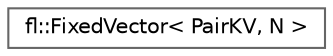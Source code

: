 digraph "Graphical Class Hierarchy"
{
 // LATEX_PDF_SIZE
  bgcolor="transparent";
  edge [fontname=Helvetica,fontsize=10,labelfontname=Helvetica,labelfontsize=10];
  node [fontname=Helvetica,fontsize=10,shape=box,height=0.2,width=0.4];
  rankdir="LR";
  Node0 [id="Node000000",label="fl::FixedVector\< PairKV, N \>",height=0.2,width=0.4,color="grey40", fillcolor="white", style="filled",URL="$d3/d73/classfl_1_1_fixed_vector.html",tooltip=" "];
}
